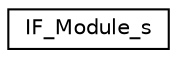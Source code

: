 digraph "Graphical Class Hierarchy"
{
 // LATEX_PDF_SIZE
  edge [fontname="Helvetica",fontsize="10",labelfontname="Helvetica",labelfontsize="10"];
  node [fontname="Helvetica",fontsize="10",shape=record];
  rankdir="LR";
  Node0 [label="IF_Module_s",height=0.2,width=0.4,color="black", fillcolor="white", style="filled",URL="$structIF__Module__s.html",tooltip=" "];
}
